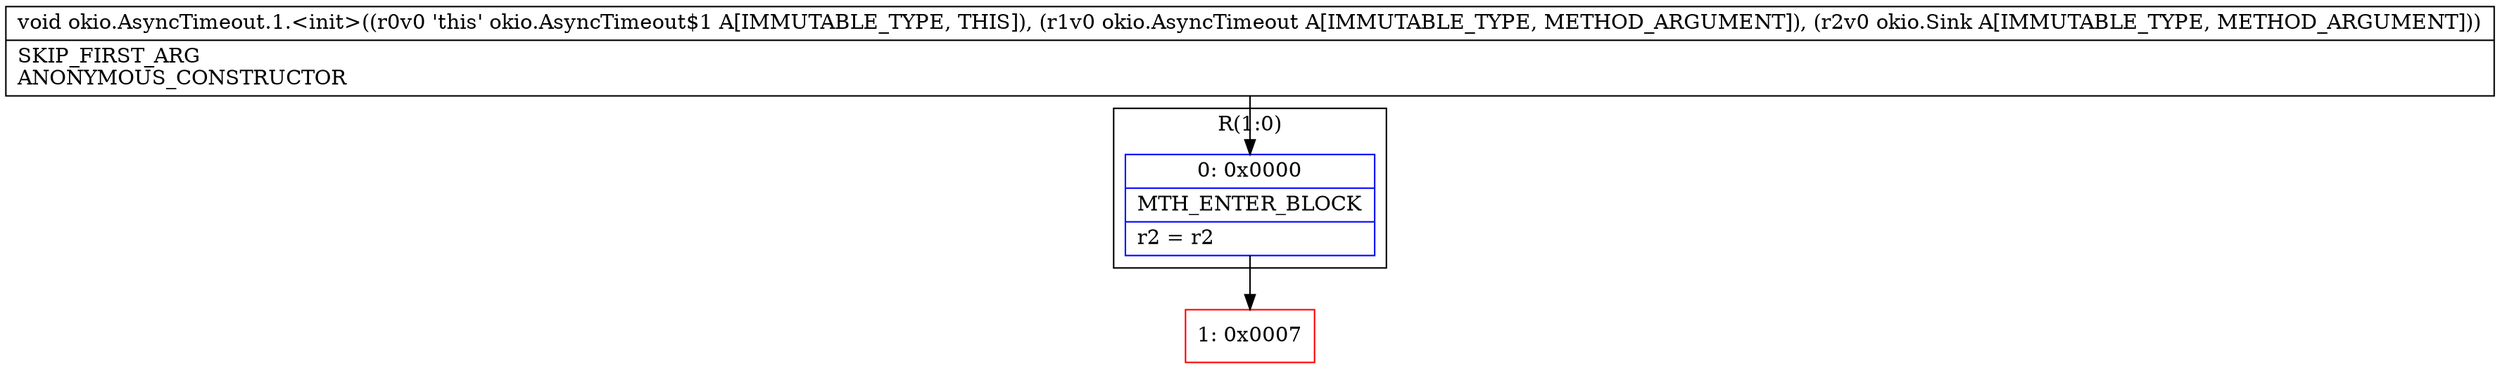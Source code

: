 digraph "CFG forokio.AsyncTimeout.1.\<init\>(Lokio\/AsyncTimeout;Lokio\/Sink;)V" {
subgraph cluster_Region_976590190 {
label = "R(1:0)";
node [shape=record,color=blue];
Node_0 [shape=record,label="{0\:\ 0x0000|MTH_ENTER_BLOCK\l|r2 = r2\l}"];
}
Node_1 [shape=record,color=red,label="{1\:\ 0x0007}"];
MethodNode[shape=record,label="{void okio.AsyncTimeout.1.\<init\>((r0v0 'this' okio.AsyncTimeout$1 A[IMMUTABLE_TYPE, THIS]), (r1v0 okio.AsyncTimeout A[IMMUTABLE_TYPE, METHOD_ARGUMENT]), (r2v0 okio.Sink A[IMMUTABLE_TYPE, METHOD_ARGUMENT]))  | SKIP_FIRST_ARG\lANONYMOUS_CONSTRUCTOR\l}"];
MethodNode -> Node_0;
Node_0 -> Node_1;
}

